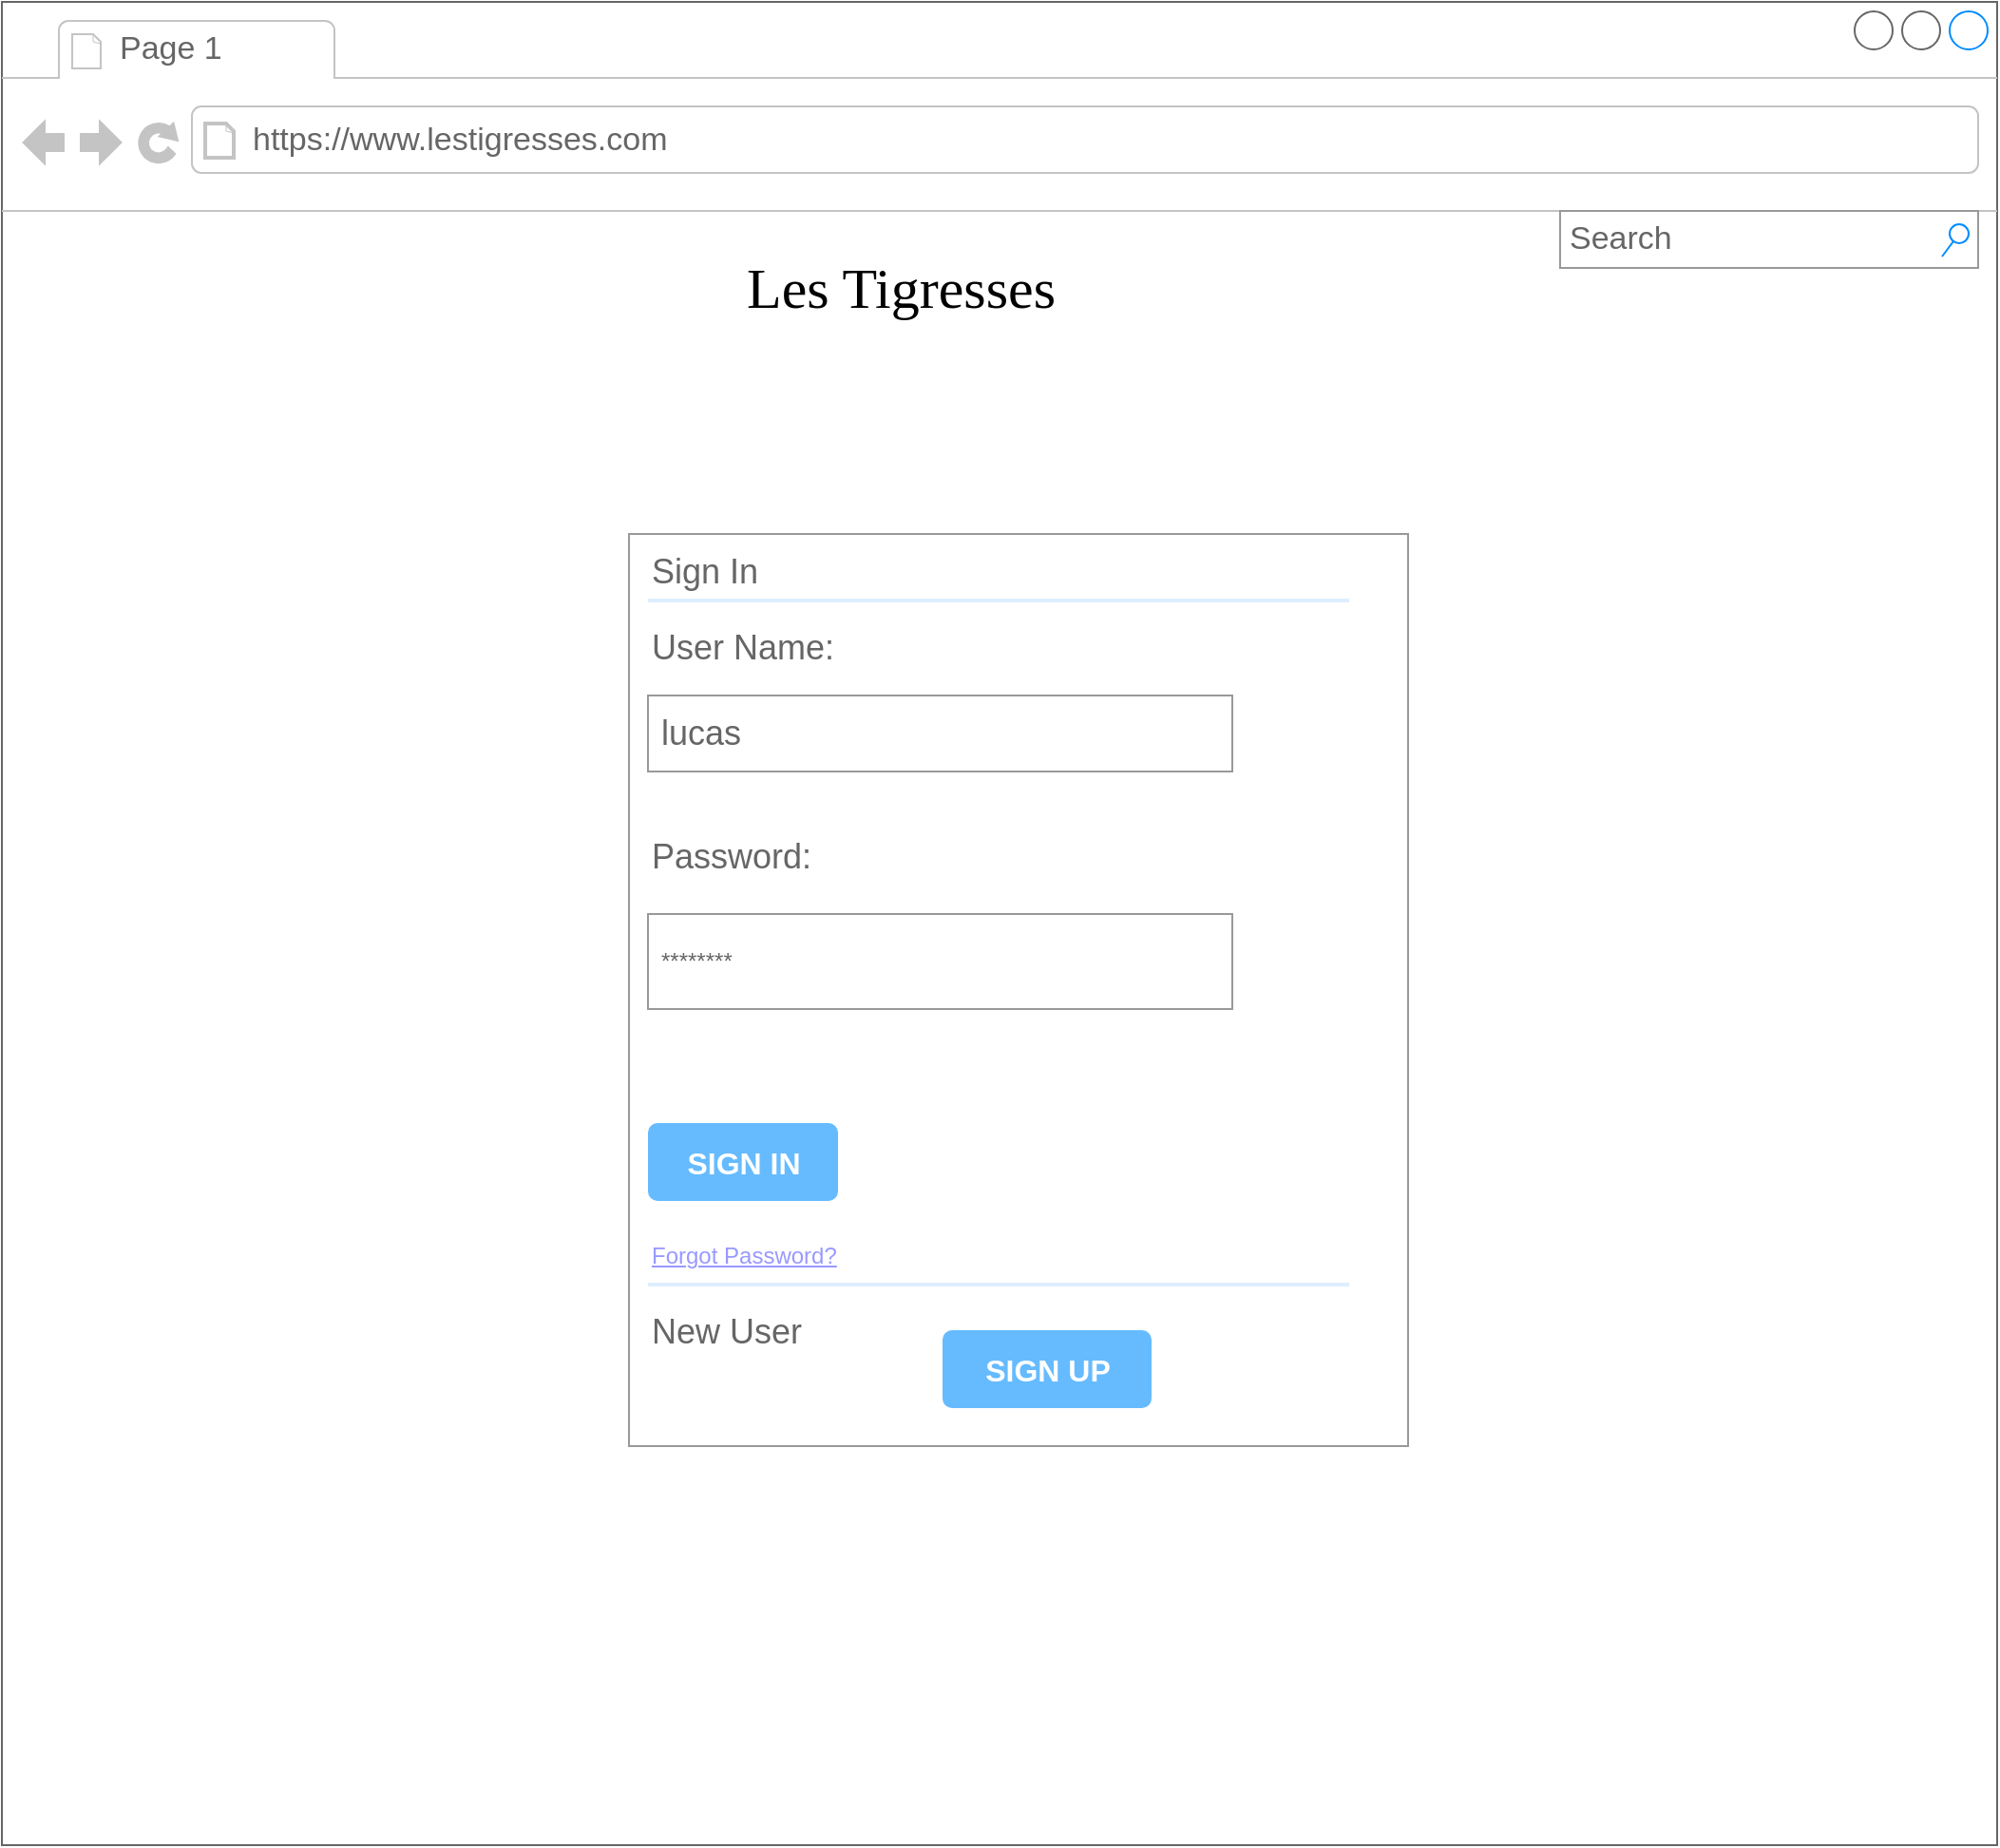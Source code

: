<mxfile pages="2">
    <diagram name="connexion" id="2cc2dc42-3aac-f2a9-1cec-7a8b7cbee084">
        <mxGraphModel dx="1188" dy="1076" grid="1" gridSize="10" guides="1" tooltips="1" connect="1" arrows="1" fold="1" page="1" pageScale="1" pageWidth="1100" pageHeight="850" background="none" math="0" shadow="0">
            <root>
                <mxCell id="0"/>
                <mxCell id="1" parent="0"/>
                <mxCell id="7026571954dc6520-1" value="" style="strokeWidth=1;shadow=0;dashed=0;align=center;html=1;shape=mxgraph.mockup.containers.browserWindow;rSize=0;strokeColor=#666666;mainText=,;recursiveResize=0;rounded=0;labelBackgroundColor=none;fontFamily=Verdana;fontSize=12" parent="1" vertex="1">
                    <mxGeometry x="30" y="20" width="1050" height="970" as="geometry"/>
                </mxCell>
                <mxCell id="7026571954dc6520-2" value="Page 1" style="strokeWidth=1;shadow=0;dashed=0;align=center;html=1;shape=mxgraph.mockup.containers.anchor;fontSize=17;fontColor=#666666;align=left;" parent="7026571954dc6520-1" vertex="1">
                    <mxGeometry x="60" y="12" width="110" height="26" as="geometry"/>
                </mxCell>
                <mxCell id="7026571954dc6520-3" value="https://www.lestigresses.com" style="strokeWidth=1;shadow=0;dashed=0;align=center;html=1;shape=mxgraph.mockup.containers.anchor;rSize=0;fontSize=17;fontColor=#666666;align=left;" parent="7026571954dc6520-1" vertex="1">
                    <mxGeometry x="130" y="60" width="250" height="26" as="geometry"/>
                </mxCell>
                <mxCell id="7026571954dc6520-4" value="Les Tigresses 🐯🐯🐯" style="text;html=1;points=[];align=left;verticalAlign=top;spacingTop=-4;fontSize=30;fontFamily=Verdana" parent="7026571954dc6520-1" vertex="1">
                    <mxGeometry x="390" y="130" width="340" height="50" as="geometry"/>
                </mxCell>
                <mxCell id="7026571954dc6520-14" value="Search" style="strokeWidth=1;shadow=0;dashed=0;align=center;html=1;shape=mxgraph.mockup.forms.searchBox;strokeColor=#999999;mainText=;strokeColor2=#008cff;fontColor=#666666;fontSize=17;align=left;spacingLeft=3;rounded=0;labelBackgroundColor=none;" parent="7026571954dc6520-1" vertex="1">
                    <mxGeometry x="820" y="110" width="220" height="30" as="geometry"/>
                </mxCell>
                <mxCell id="9q2mXrisD4-hRLjnPQLa-1" value="" style="strokeWidth=1;shadow=0;dashed=0;align=center;html=1;shape=mxgraph.mockup.forms.rrect;rSize=0;strokeColor=#999999;fillColor=#ffffff;" parent="7026571954dc6520-1" vertex="1">
                    <mxGeometry x="330" y="280" width="410" height="480" as="geometry"/>
                </mxCell>
                <mxCell id="9q2mXrisD4-hRLjnPQLa-2" value="&lt;font style=&quot;font-size: 18px;&quot;&gt;Sign In&lt;/font&gt;" style="strokeWidth=1;shadow=0;dashed=0;align=center;html=1;shape=mxgraph.mockup.forms.anchor;fontSize=12;fontColor=#666666;align=left;resizeWidth=1;spacingLeft=0;" parent="9q2mXrisD4-hRLjnPQLa-1" vertex="1">
                    <mxGeometry width="205.0" height="20" relative="1" as="geometry">
                        <mxPoint x="10" y="10" as="offset"/>
                    </mxGeometry>
                </mxCell>
                <mxCell id="9q2mXrisD4-hRLjnPQLa-3" value="" style="shape=line;strokeColor=#ddeeff;strokeWidth=2;html=1;resizeWidth=1;" parent="9q2mXrisD4-hRLjnPQLa-1" vertex="1">
                    <mxGeometry width="369.0" height="10" relative="1" as="geometry">
                        <mxPoint x="10" y="30" as="offset"/>
                    </mxGeometry>
                </mxCell>
                <mxCell id="9q2mXrisD4-hRLjnPQLa-4" value="&lt;font style=&quot;font-size: 18px;&quot;&gt;User Name:&lt;/font&gt;" style="strokeWidth=1;shadow=0;dashed=0;align=center;html=1;shape=mxgraph.mockup.forms.anchor;fontSize=12;fontColor=#666666;align=left;resizeWidth=1;spacingLeft=0;" parent="9q2mXrisD4-hRLjnPQLa-1" vertex="1">
                    <mxGeometry width="205.0" height="20" relative="1" as="geometry">
                        <mxPoint x="10" y="50" as="offset"/>
                    </mxGeometry>
                </mxCell>
                <mxCell id="9q2mXrisD4-hRLjnPQLa-5" value="&lt;font style=&quot;font-size: 18px;&quot;&gt;lucas&lt;/font&gt;" style="strokeWidth=1;shadow=0;dashed=0;align=center;html=1;shape=mxgraph.mockup.forms.rrect;rSize=0;strokeColor=#999999;fontColor=#666666;align=left;spacingLeft=5;resizeWidth=1;" parent="9q2mXrisD4-hRLjnPQLa-1" vertex="1">
                    <mxGeometry width="307.5" height="40" relative="1" as="geometry">
                        <mxPoint x="10" y="85" as="offset"/>
                    </mxGeometry>
                </mxCell>
                <mxCell id="9q2mXrisD4-hRLjnPQLa-6" value="&lt;font style=&quot;font-size: 18px;&quot;&gt;Password:&lt;/font&gt;" style="strokeWidth=1;shadow=0;dashed=0;align=center;html=1;shape=mxgraph.mockup.forms.anchor;fontSize=12;fontColor=#666666;align=left;resizeWidth=1;spacingLeft=0;" parent="9q2mXrisD4-hRLjnPQLa-1" vertex="1">
                    <mxGeometry width="205.0" height="20" relative="1" as="geometry">
                        <mxPoint x="10" y="160" as="offset"/>
                    </mxGeometry>
                </mxCell>
                <mxCell id="9q2mXrisD4-hRLjnPQLa-7" value="********" style="strokeWidth=1;shadow=0;dashed=0;align=center;html=1;shape=mxgraph.mockup.forms.rrect;rSize=0;strokeColor=#999999;fontColor=#666666;align=left;spacingLeft=5;resizeWidth=1;" parent="9q2mXrisD4-hRLjnPQLa-1" vertex="1">
                    <mxGeometry width="307.5" height="50" relative="1" as="geometry">
                        <mxPoint x="10" y="200" as="offset"/>
                    </mxGeometry>
                </mxCell>
                <mxCell id="9q2mXrisD4-hRLjnPQLa-8" value="SIGN IN" style="strokeWidth=1;shadow=0;dashed=0;align=center;html=1;shape=mxgraph.mockup.forms.rrect;rSize=5;strokeColor=none;fontColor=#ffffff;fillColor=#66bbff;fontSize=16;fontStyle=1;" parent="9q2mXrisD4-hRLjnPQLa-1" vertex="1">
                    <mxGeometry y="1" width="100" height="41" relative="1" as="geometry">
                        <mxPoint x="10" y="-170" as="offset"/>
                    </mxGeometry>
                </mxCell>
                <mxCell id="9q2mXrisD4-hRLjnPQLa-9" value="Forgot Password?" style="strokeWidth=1;shadow=0;dashed=0;align=center;html=1;shape=mxgraph.mockup.forms.anchor;fontSize=12;fontColor=#9999ff;align=left;spacingLeft=0;fontStyle=4;resizeWidth=1;" parent="9q2mXrisD4-hRLjnPQLa-1" vertex="1">
                    <mxGeometry y="1" width="307.5" height="20" relative="1" as="geometry">
                        <mxPoint x="10" y="-110" as="offset"/>
                    </mxGeometry>
                </mxCell>
                <mxCell id="9q2mXrisD4-hRLjnPQLa-10" value="" style="shape=line;strokeColor=#ddeeff;strokeWidth=2;html=1;resizeWidth=1;" parent="9q2mXrisD4-hRLjnPQLa-1" vertex="1">
                    <mxGeometry y="1" width="369.0" height="10" relative="1" as="geometry">
                        <mxPoint x="10" y="-90" as="offset"/>
                    </mxGeometry>
                </mxCell>
                <mxCell id="9q2mXrisD4-hRLjnPQLa-11" value="&lt;font style=&quot;font-size: 18px;&quot;&gt;New User&lt;/font&gt;" style="strokeWidth=1;shadow=0;dashed=0;align=center;html=1;shape=mxgraph.mockup.forms.anchor;fontSize=12;fontColor=#666666;align=left;spacingLeft=0;resizeWidth=1;" parent="9q2mXrisD4-hRLjnPQLa-1" vertex="1">
                    <mxGeometry y="1" width="307.5" height="20" relative="1" as="geometry">
                        <mxPoint x="10" y="-70" as="offset"/>
                    </mxGeometry>
                </mxCell>
                <UserObject label="SIGN UP" link="data:page/id,gsWJVwNDRams3cpelaSN" id="9q2mXrisD4-hRLjnPQLa-12">
                    <mxCell style="strokeWidth=1;shadow=0;dashed=0;align=center;html=1;shape=mxgraph.mockup.forms.rrect;rSize=5;strokeColor=none;fontColor=#ffffff;fillColor=#66bbff;fontSize=16;fontStyle=1;" parent="9q2mXrisD4-hRLjnPQLa-1" vertex="1">
                        <mxGeometry y="1" width="110" height="41" relative="1" as="geometry">
                            <mxPoint x="165" y="-61" as="offset"/>
                        </mxGeometry>
                    </mxCell>
                </UserObject>
            </root>
        </mxGraphModel>
    </diagram>
    <diagram id="gsWJVwNDRams3cpelaSN" name="inscription">
        <mxGraphModel dx="1188" dy="1076" grid="1" gridSize="10" guides="1" tooltips="1" connect="1" arrows="1" fold="1" page="1" pageScale="1" pageWidth="827" pageHeight="1169" math="0" shadow="0">
            <root>
                <mxCell id="0"/>
                <mxCell id="1" parent="0"/>
                <mxCell id="IYFMl6uomr6WDHYkJZse-1" value="" style="strokeWidth=1;shadow=0;dashed=0;align=center;html=1;shape=mxgraph.mockup.containers.browserWindow;rSize=0;strokeColor=#FFFF99;mainText=,;recursiveResize=0;rounded=0;labelBackgroundColor=none;fontFamily=Verdana;fontSize=12" parent="1" vertex="1">
                    <mxGeometry x="200" y="50" width="1190" height="990" as="geometry"/>
                </mxCell>
                <mxCell id="IYFMl6uomr6WDHYkJZse-2" value="Page 1" style="strokeWidth=1;shadow=0;dashed=0;align=center;html=1;shape=mxgraph.mockup.containers.anchor;fontSize=17;fontColor=#666666;align=left;" parent="IYFMl6uomr6WDHYkJZse-1" vertex="1">
                    <mxGeometry x="60" y="12" width="110" height="26" as="geometry"/>
                </mxCell>
                <mxCell id="IYFMl6uomr6WDHYkJZse-3" value="https://www.lestigresses.com" style="strokeWidth=1;shadow=0;dashed=0;align=center;html=1;shape=mxgraph.mockup.containers.anchor;rSize=0;fontSize=17;fontColor=#666666;align=left;" parent="IYFMl6uomr6WDHYkJZse-1" vertex="1">
                    <mxGeometry x="130" y="60" width="250" height="26" as="geometry"/>
                </mxCell>
                <mxCell id="IYFMl6uomr6WDHYkJZse-4" value="Les Tigresses 🐯🐯🐯" style="text;html=1;points=[];align=left;verticalAlign=top;spacingTop=-4;fontSize=30;fontFamily=Verdana" parent="IYFMl6uomr6WDHYkJZse-1" vertex="1">
                    <mxGeometry x="390" y="130" width="340" height="50" as="geometry"/>
                </mxCell>
                <mxCell id="IYFMl6uomr6WDHYkJZse-5" value="Search" style="strokeWidth=1;shadow=0;dashed=0;align=center;html=1;shape=mxgraph.mockup.forms.searchBox;strokeColor=#999999;mainText=;strokeColor2=#008cff;fontColor=#666666;fontSize=17;align=left;spacingLeft=3;rounded=0;labelBackgroundColor=none;" parent="IYFMl6uomr6WDHYkJZse-1" vertex="1">
                    <mxGeometry x="970" y="120" width="220" height="30" as="geometry"/>
                </mxCell>
                <mxCell id="IYFMl6uomr6WDHYkJZse-18" value="First name" style="html=1;shadow=0;dashed=0;shape=mxgraph.bootstrap.rrect;rSize=5;fillColor=none;strokeColor=#999999;align=left;spacing=15;fontSize=14;fontColor=#6C767D;" parent="IYFMl6uomr6WDHYkJZse-1" vertex="1">
                    <mxGeometry x="170" y="380" width="390" height="30" as="geometry"/>
                </mxCell>
                <mxCell id="IYFMl6uomr6WDHYkJZse-19" value="Last name" style="html=1;shadow=0;dashed=0;shape=mxgraph.bootstrap.rrect;rSize=5;fillColor=none;strokeColor=#999999;align=left;spacing=15;fontSize=14;fontColor=#6C767D;" parent="IYFMl6uomr6WDHYkJZse-1" vertex="1">
                    <mxGeometry x="580" y="380" width="390" height="30" as="geometry"/>
                </mxCell>
                <mxCell id="IYFMl6uomr6WDHYkJZse-20" value="Phone" style="html=1;shadow=0;dashed=0;shape=mxgraph.bootstrap.rrect;rSize=5;fillColor=none;strokeColor=#999999;align=left;spacing=15;fontSize=14;fontColor=#6C767D;" parent="IYFMl6uomr6WDHYkJZse-1" vertex="1">
                    <mxGeometry x="580" y="500" width="390" height="30" as="geometry"/>
                </mxCell>
                <mxCell id="IYFMl6uomr6WDHYkJZse-21" value="Email" style="html=1;shadow=0;dashed=0;shape=mxgraph.bootstrap.rrect;rSize=5;fillColor=none;strokeColor=#999999;align=left;spacing=15;fontSize=14;fontColor=#6C767D;" parent="IYFMl6uomr6WDHYkJZse-1" vertex="1">
                    <mxGeometry x="170" y="565" width="810" height="45" as="geometry"/>
                </mxCell>
                <mxCell id="IYFMl6uomr6WDHYkJZse-22" value="XX/XX/XXXX" style="html=1;shadow=0;dashed=0;shape=mxgraph.bootstrap.rrect;rSize=5;fillColor=none;strokeColor=#999999;align=left;spacing=15;fontSize=14;fontColor=#6C767D;" parent="IYFMl6uomr6WDHYkJZse-1" vertex="1">
                    <mxGeometry x="170" y="500" width="390" height="30" as="geometry"/>
                </mxCell>
                <mxCell id="IYFMl6uomr6WDHYkJZse-23" value="Sexe" style="html=1;shadow=0;dashed=0;shape=mxgraph.bootstrap.rrect;rSize=5;fillColor=none;strokeColor=#999999;align=left;spacing=15;fontSize=14;fontColor=#6C767D;" parent="IYFMl6uomr6WDHYkJZse-1" vertex="1">
                    <mxGeometry x="170" y="440" width="390" height="30" as="geometry"/>
                </mxCell>
                <mxCell id="IYFMl6uomr6WDHYkJZse-24" value="CREATE" style="strokeWidth=1;shadow=0;dashed=0;align=center;html=1;shape=mxgraph.mockup.forms.rrect;rSize=5;strokeColor=none;fontColor=#ffffff;fillColor=#66bbff;fontSize=16;fontStyle=1;" parent="IYFMl6uomr6WDHYkJZse-1" vertex="1">
                    <mxGeometry x="470" y="730" width="140" height="50" as="geometry"/>
                </mxCell>
                <mxCell id="IYFMl6uomr6WDHYkJZse-25" value="Work" style="html=1;shadow=0;dashed=0;shape=mxgraph.bootstrap.rrect;rSize=5;fillColor=none;strokeColor=#999999;align=left;spacing=15;fontSize=14;fontColor=#6C767D;" parent="IYFMl6uomr6WDHYkJZse-1" vertex="1">
                    <mxGeometry x="580" y="440" width="390" height="30" as="geometry"/>
                </mxCell>
                <mxCell id="IYFMl6uomr6WDHYkJZse-26" value="&lt;h3&gt;&lt;font style=&quot;font-size: 24px;&quot;&gt;&lt;b&gt;Sign UP&lt;/b&gt;&lt;/font&gt;&lt;/h3&gt;" style="html=1;shadow=0;dashed=0;shape=mxgraph.bootstrap.rrect;rSize=5;fillColor=none;strokeColor=#999999;align=center;spacing=15;fontSize=14;fontColor=#6C767D;" parent="IYFMl6uomr6WDHYkJZse-1" vertex="1">
                    <mxGeometry x="458.75" y="210" width="182.5" height="40" as="geometry"/>
                </mxCell>
            </root>
        </mxGraphModel>
    </diagram>
</mxfile>